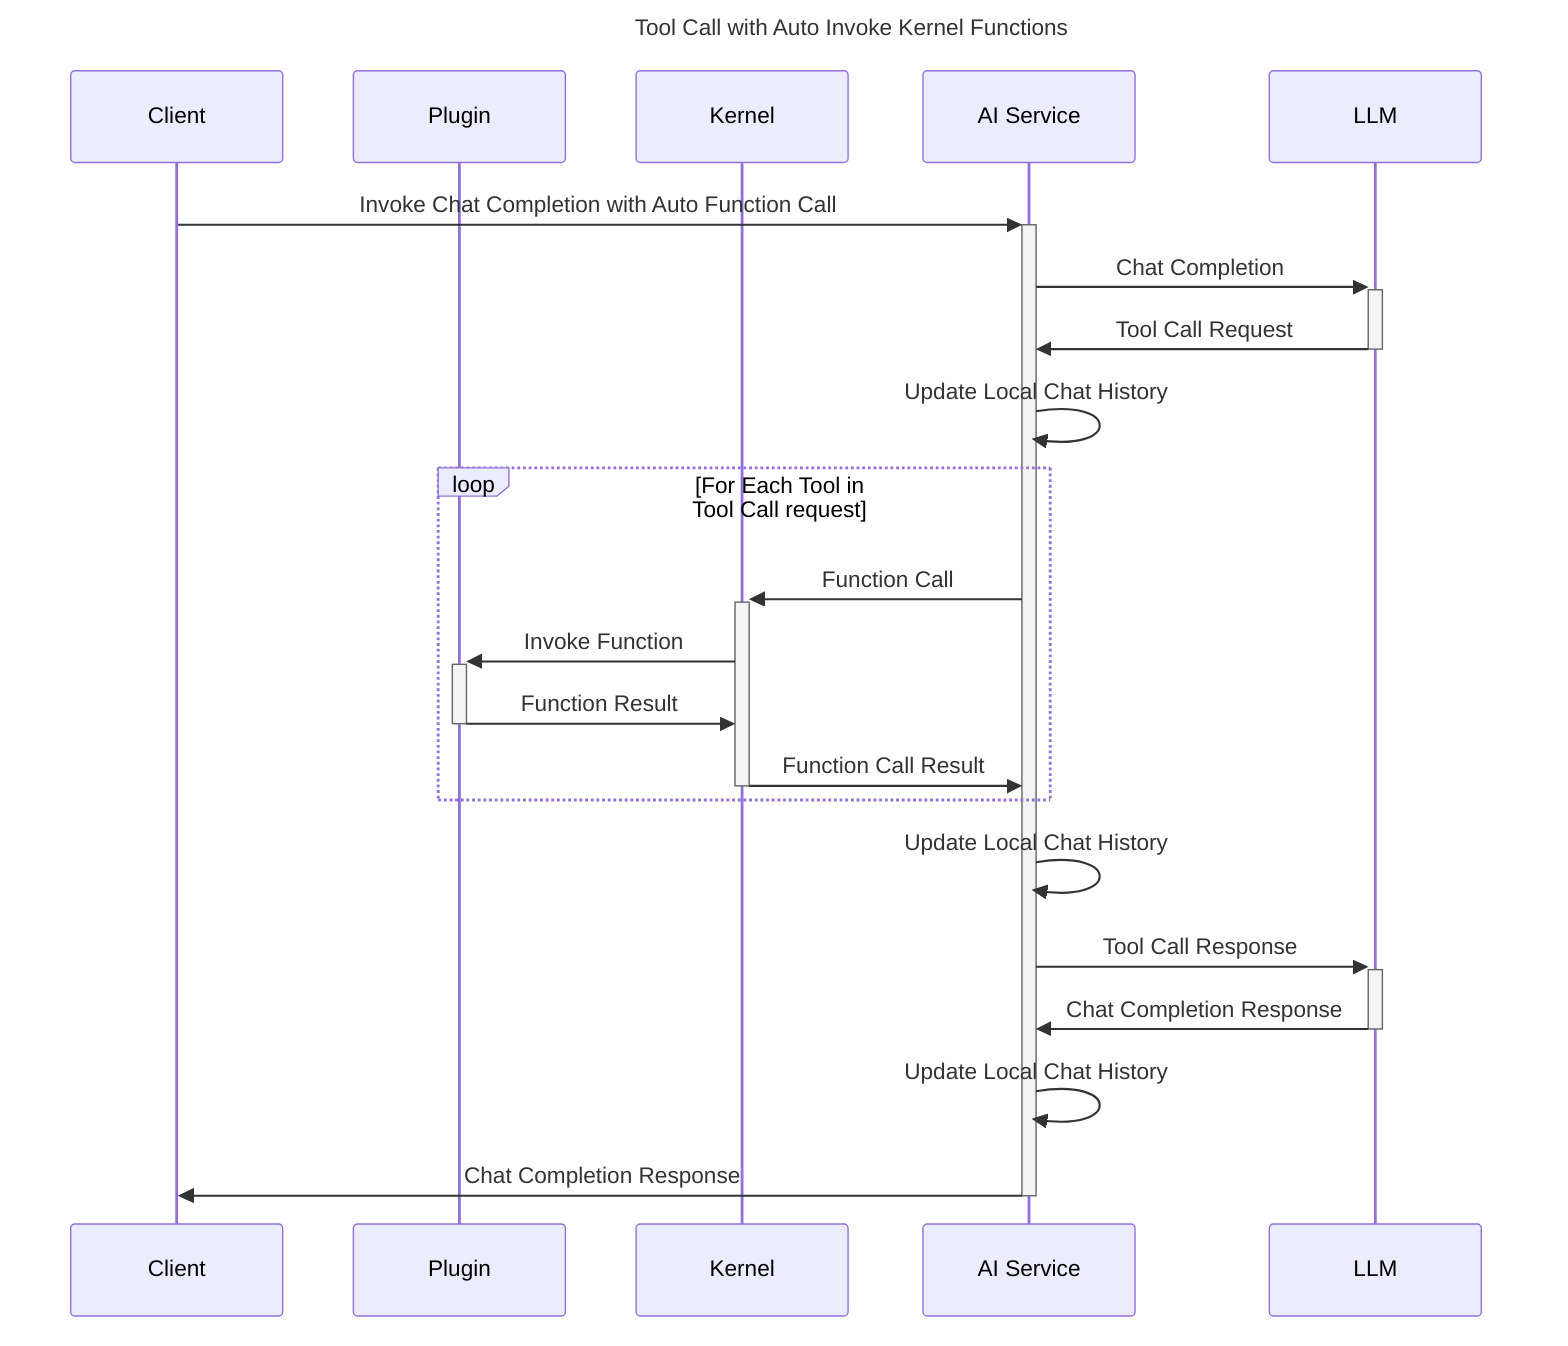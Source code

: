 ---
title: Tool Call with Auto Invoke Kernel Functions
---
sequenceDiagram
    participant Client
    participant Plugin
    participant Kernel
    participant AI Service
    participant LLM
    Client->>+AI Service: Invoke Chat Completion with Auto Function Call
    AI Service->>+LLM: Chat Completion
    LLM->>-AI Service: Tool Call Request
    AI Service->>AI Service: Update Local Chat History
    loop For Each Tool in Tool Call request
    AI Service->>+Kernel: Function Call
    Kernel->>+Plugin: Invoke Function
    Plugin->>-Kernel: Function Result
    Kernel->>-AI Service: Function Call Result
    end
    AI Service->>AI Service: Update Local Chat History
    AI Service->>+LLM: Tool Call Response
    LLM->>-AI Service: Chat Completion Response
    AI Service->>AI Service: Update Local Chat History
    AI Service->>-Client: Chat Completion Response
